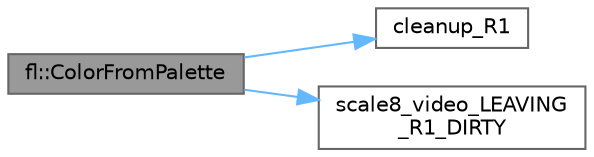 digraph "fl::ColorFromPalette"
{
 // INTERACTIVE_SVG=YES
 // LATEX_PDF_SIZE
  bgcolor="transparent";
  edge [fontname=Helvetica,fontsize=10,labelfontname=Helvetica,labelfontsize=10];
  node [fontname=Helvetica,fontsize=10,shape=box,height=0.2,width=0.4];
  rankdir="LR";
  Node1 [id="Node000001",label="fl::ColorFromPalette",height=0.2,width=0.4,color="gray40", fillcolor="grey60", style="filled", fontcolor="black",tooltip=" "];
  Node1 -> Node2 [id="edge1_Node000001_Node000002",color="steelblue1",style="solid",tooltip=" "];
  Node2 [id="Node000002",label="cleanup_R1",height=0.2,width=0.4,color="grey40", fillcolor="white", style="filled",URL="$d0/da5/group___scaling_dirty_ga3fade00fb4cf5b937b973128198a7a79.html#ga3fade00fb4cf5b937b973128198a7a79",tooltip="Clean up the r1 register after a series of *LEAVING_R1_DIRTY calls."];
  Node1 -> Node3 [id="edge2_Node000001_Node000003",color="steelblue1",style="solid",tooltip=" "];
  Node3 [id="Node000003",label="scale8_video_LEAVING\l_R1_DIRTY",height=0.2,width=0.4,color="grey40", fillcolor="white", style="filled",URL="$d0/da5/group___scaling_dirty_gaf8e0821f34434cd6bfed4a16a895da23.html#gaf8e0821f34434cd6bfed4a16a895da23",tooltip="This version of scale8_video() does not clean up the R1 register on AVR."];
}
